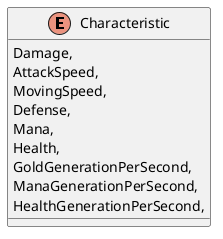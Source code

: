 @startuml
enum Characteristic {
    Damage,
    AttackSpeed,
    MovingSpeed,
    Defense,
    Mana,
    Health,
    GoldGenerationPerSecond,
    ManaGenerationPerSecond,
    HealthGenerationPerSecond,
}
@enduml
